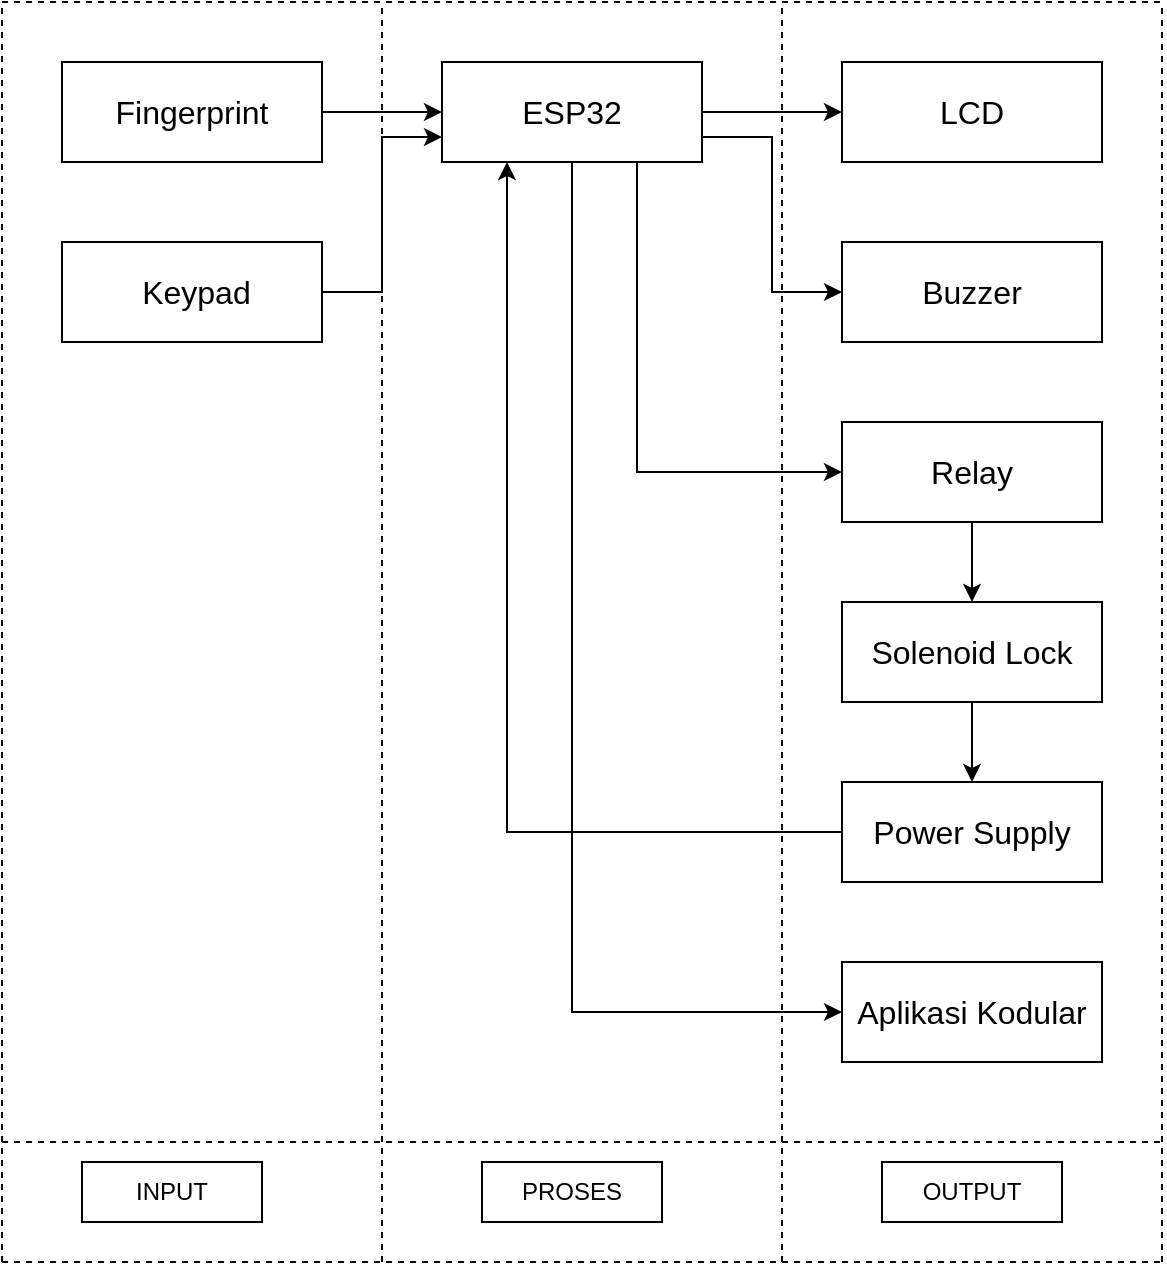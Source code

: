 <mxfile version="25.0.3">
  <diagram id="C5RBs43oDa-KdzZeNtuy" name="Page-1">
    <mxGraphModel dx="1591" dy="686" grid="1" gridSize="10" guides="1" tooltips="1" connect="1" arrows="1" fold="1" page="1" pageScale="1" pageWidth="827" pageHeight="1169" math="0" shadow="0">
      <root>
        <mxCell id="WIyWlLk6GJQsqaUBKTNV-0" />
        <mxCell id="WIyWlLk6GJQsqaUBKTNV-1" parent="WIyWlLk6GJQsqaUBKTNV-0" />
        <mxCell id="JmsN52CO30rL5K5f4-1D-8" style="edgeStyle=orthogonalEdgeStyle;rounded=0;orthogonalLoop=1;jettySize=auto;html=1;exitX=1;exitY=0.5;exitDx=0;exitDy=0;entryX=0;entryY=0.5;entryDx=0;entryDy=0;" edge="1" parent="WIyWlLk6GJQsqaUBKTNV-1" source="EJcTB-Yz7-hEAypqtfaZ-0" target="EJcTB-Yz7-hEAypqtfaZ-2">
          <mxGeometry relative="1" as="geometry" />
        </mxCell>
        <mxCell id="EJcTB-Yz7-hEAypqtfaZ-0" value="&lt;font size=&quot;3&quot;&gt;&lt;font style=&quot;vertical-align: inherit;&quot;&gt;&lt;font style=&quot;vertical-align: inherit;&quot;&gt;Fingerprint&lt;/font&gt;&lt;/font&gt;&lt;/font&gt;" style="rounded=0;whiteSpace=wrap;html=1;" parent="WIyWlLk6GJQsqaUBKTNV-1" vertex="1">
          <mxGeometry x="80" y="80" width="130" height="50" as="geometry" />
        </mxCell>
        <mxCell id="JmsN52CO30rL5K5f4-1D-19" style="edgeStyle=orthogonalEdgeStyle;rounded=0;orthogonalLoop=1;jettySize=auto;html=1;exitX=1;exitY=0.5;exitDx=0;exitDy=0;entryX=0;entryY=0.75;entryDx=0;entryDy=0;" edge="1" parent="WIyWlLk6GJQsqaUBKTNV-1" source="EJcTB-Yz7-hEAypqtfaZ-1" target="EJcTB-Yz7-hEAypqtfaZ-2">
          <mxGeometry relative="1" as="geometry" />
        </mxCell>
        <mxCell id="EJcTB-Yz7-hEAypqtfaZ-1" value="&lt;font size=&quot;3&quot;&gt;&lt;font style=&quot;vertical-align: inherit;&quot;&gt;&lt;font style=&quot;vertical-align: inherit;&quot;&gt;&amp;nbsp;Keypad&lt;/font&gt;&lt;/font&gt;&lt;/font&gt;" style="rounded=0;whiteSpace=wrap;html=1;" parent="WIyWlLk6GJQsqaUBKTNV-1" vertex="1">
          <mxGeometry x="80" y="170" width="130" height="50" as="geometry" />
        </mxCell>
        <mxCell id="JmsN52CO30rL5K5f4-1D-10" style="edgeStyle=orthogonalEdgeStyle;rounded=0;orthogonalLoop=1;jettySize=auto;html=1;exitX=1;exitY=0.5;exitDx=0;exitDy=0;entryX=0;entryY=0.5;entryDx=0;entryDy=0;" edge="1" parent="WIyWlLk6GJQsqaUBKTNV-1" source="EJcTB-Yz7-hEAypqtfaZ-2" target="EJcTB-Yz7-hEAypqtfaZ-3">
          <mxGeometry relative="1" as="geometry" />
        </mxCell>
        <mxCell id="JmsN52CO30rL5K5f4-1D-13" style="edgeStyle=orthogonalEdgeStyle;rounded=0;orthogonalLoop=1;jettySize=auto;html=1;exitX=1;exitY=0.75;exitDx=0;exitDy=0;entryX=0;entryY=0.5;entryDx=0;entryDy=0;" edge="1" parent="WIyWlLk6GJQsqaUBKTNV-1" source="EJcTB-Yz7-hEAypqtfaZ-2" target="EJcTB-Yz7-hEAypqtfaZ-6">
          <mxGeometry relative="1" as="geometry" />
        </mxCell>
        <mxCell id="JmsN52CO30rL5K5f4-1D-14" style="edgeStyle=orthogonalEdgeStyle;rounded=0;orthogonalLoop=1;jettySize=auto;html=1;exitX=0.5;exitY=1;exitDx=0;exitDy=0;entryX=0;entryY=0.5;entryDx=0;entryDy=0;" edge="1" parent="WIyWlLk6GJQsqaUBKTNV-1" source="EJcTB-Yz7-hEAypqtfaZ-2" target="EJcTB-Yz7-hEAypqtfaZ-7">
          <mxGeometry relative="1" as="geometry" />
        </mxCell>
        <mxCell id="JmsN52CO30rL5K5f4-1D-21" style="edgeStyle=orthogonalEdgeStyle;rounded=0;orthogonalLoop=1;jettySize=auto;html=1;exitX=0.75;exitY=1;exitDx=0;exitDy=0;entryX=0;entryY=0.5;entryDx=0;entryDy=0;" edge="1" parent="WIyWlLk6GJQsqaUBKTNV-1" source="EJcTB-Yz7-hEAypqtfaZ-2" target="EJcTB-Yz7-hEAypqtfaZ-4">
          <mxGeometry relative="1" as="geometry" />
        </mxCell>
        <mxCell id="EJcTB-Yz7-hEAypqtfaZ-2" value="&lt;font size=&quot;3&quot;&gt;&lt;font style=&quot;vertical-align: inherit;&quot;&gt;&lt;font style=&quot;vertical-align: inherit;&quot;&gt;ESP32&lt;/font&gt;&lt;/font&gt;&lt;/font&gt;" style="rounded=0;whiteSpace=wrap;html=1;" parent="WIyWlLk6GJQsqaUBKTNV-1" vertex="1">
          <mxGeometry x="270" y="80" width="130" height="50" as="geometry" />
        </mxCell>
        <mxCell id="EJcTB-Yz7-hEAypqtfaZ-3" value="&lt;font size=&quot;3&quot;&gt;&lt;font style=&quot;vertical-align: inherit;&quot;&gt;&lt;font style=&quot;vertical-align: inherit;&quot;&gt;LCD&lt;/font&gt;&lt;/font&gt;&lt;/font&gt;" style="rounded=0;whiteSpace=wrap;html=1;" parent="WIyWlLk6GJQsqaUBKTNV-1" vertex="1">
          <mxGeometry x="470" y="80" width="130" height="50" as="geometry" />
        </mxCell>
        <mxCell id="JmsN52CO30rL5K5f4-1D-15" style="edgeStyle=orthogonalEdgeStyle;rounded=0;orthogonalLoop=1;jettySize=auto;html=1;exitX=0.5;exitY=1;exitDx=0;exitDy=0;entryX=0.5;entryY=0;entryDx=0;entryDy=0;" edge="1" parent="WIyWlLk6GJQsqaUBKTNV-1" source="EJcTB-Yz7-hEAypqtfaZ-4" target="EJcTB-Yz7-hEAypqtfaZ-5">
          <mxGeometry relative="1" as="geometry" />
        </mxCell>
        <mxCell id="EJcTB-Yz7-hEAypqtfaZ-4" value="&lt;font size=&quot;3&quot;&gt;&lt;font style=&quot;vertical-align: inherit;&quot;&gt;&lt;font style=&quot;vertical-align: inherit;&quot;&gt;Relay&lt;/font&gt;&lt;/font&gt;&lt;/font&gt;" style="rounded=0;whiteSpace=wrap;html=1;" parent="WIyWlLk6GJQsqaUBKTNV-1" vertex="1">
          <mxGeometry x="470" y="260" width="130" height="50" as="geometry" />
        </mxCell>
        <mxCell id="JmsN52CO30rL5K5f4-1D-17" style="edgeStyle=orthogonalEdgeStyle;rounded=0;orthogonalLoop=1;jettySize=auto;html=1;exitX=0.5;exitY=1;exitDx=0;exitDy=0;entryX=0.5;entryY=0;entryDx=0;entryDy=0;" edge="1" parent="WIyWlLk6GJQsqaUBKTNV-1" source="EJcTB-Yz7-hEAypqtfaZ-5" target="JmsN52CO30rL5K5f4-1D-0">
          <mxGeometry relative="1" as="geometry" />
        </mxCell>
        <mxCell id="EJcTB-Yz7-hEAypqtfaZ-5" value="&lt;font size=&quot;3&quot;&gt;&lt;font style=&quot;vertical-align: inherit;&quot;&gt;&lt;font style=&quot;vertical-align: inherit;&quot;&gt;Solenoid Lock&lt;/font&gt;&lt;/font&gt;&lt;/font&gt;" style="rounded=0;whiteSpace=wrap;html=1;" parent="WIyWlLk6GJQsqaUBKTNV-1" vertex="1">
          <mxGeometry x="470" y="350" width="130" height="50" as="geometry" />
        </mxCell>
        <mxCell id="EJcTB-Yz7-hEAypqtfaZ-6" value="&lt;font size=&quot;3&quot;&gt;&lt;font style=&quot;vertical-align: inherit;&quot;&gt;&lt;font style=&quot;vertical-align: inherit;&quot;&gt;Buzzer&lt;/font&gt;&lt;/font&gt;&lt;/font&gt;" style="rounded=0;whiteSpace=wrap;html=1;" parent="WIyWlLk6GJQsqaUBKTNV-1" vertex="1">
          <mxGeometry x="470" y="170" width="130" height="50" as="geometry" />
        </mxCell>
        <mxCell id="EJcTB-Yz7-hEAypqtfaZ-7" value="&lt;font size=&quot;3&quot;&gt;&lt;font style=&quot;vertical-align: inherit;&quot;&gt;&lt;font style=&quot;vertical-align: inherit;&quot;&gt;Aplikasi Kodular&lt;/font&gt;&lt;/font&gt;&lt;/font&gt;" style="rounded=0;whiteSpace=wrap;html=1;" parent="WIyWlLk6GJQsqaUBKTNV-1" vertex="1">
          <mxGeometry x="470" y="530" width="130" height="50" as="geometry" />
        </mxCell>
        <mxCell id="EJcTB-Yz7-hEAypqtfaZ-17" value="" style="endArrow=none;dashed=1;html=1;rounded=0;" parent="WIyWlLk6GJQsqaUBKTNV-1" edge="1">
          <mxGeometry width="50" height="50" relative="1" as="geometry">
            <mxPoint x="50" y="50" as="sourcePoint" />
            <mxPoint x="630" y="50" as="targetPoint" />
          </mxGeometry>
        </mxCell>
        <mxCell id="EJcTB-Yz7-hEAypqtfaZ-20" value="&lt;font style=&quot;vertical-align: inherit;&quot;&gt;&lt;font style=&quot;vertical-align: inherit;&quot;&gt;INPUT&lt;/font&gt;&lt;/font&gt;" style="rounded=0;whiteSpace=wrap;html=1;" parent="WIyWlLk6GJQsqaUBKTNV-1" vertex="1">
          <mxGeometry x="90" y="630" width="90" height="30" as="geometry" />
        </mxCell>
        <mxCell id="EJcTB-Yz7-hEAypqtfaZ-21" value="&lt;font style=&quot;vertical-align: inherit;&quot;&gt;&lt;font style=&quot;vertical-align: inherit;&quot;&gt;PROSES&lt;/font&gt;&lt;/font&gt;" style="rounded=0;whiteSpace=wrap;html=1;" parent="WIyWlLk6GJQsqaUBKTNV-1" vertex="1">
          <mxGeometry x="290" y="630" width="90" height="30" as="geometry" />
        </mxCell>
        <mxCell id="EJcTB-Yz7-hEAypqtfaZ-22" value="&lt;font style=&quot;vertical-align: inherit;&quot;&gt;&lt;font style=&quot;vertical-align: inherit;&quot;&gt;OUTPUT&lt;/font&gt;&lt;/font&gt;" style="rounded=0;whiteSpace=wrap;html=1;" parent="WIyWlLk6GJQsqaUBKTNV-1" vertex="1">
          <mxGeometry x="490" y="630" width="90" height="30" as="geometry" />
        </mxCell>
        <mxCell id="EJcTB-Yz7-hEAypqtfaZ-23" value="" style="endArrow=none;dashed=1;html=1;rounded=0;" parent="WIyWlLk6GJQsqaUBKTNV-1" edge="1">
          <mxGeometry width="50" height="50" relative="1" as="geometry">
            <mxPoint x="50" y="680" as="sourcePoint" />
            <mxPoint x="50" y="50" as="targetPoint" />
          </mxGeometry>
        </mxCell>
        <mxCell id="EJcTB-Yz7-hEAypqtfaZ-24" value="" style="endArrow=none;dashed=1;html=1;rounded=0;" parent="WIyWlLk6GJQsqaUBKTNV-1" edge="1">
          <mxGeometry width="50" height="50" relative="1" as="geometry">
            <mxPoint x="630" y="680" as="sourcePoint" />
            <mxPoint x="630" y="50" as="targetPoint" />
          </mxGeometry>
        </mxCell>
        <mxCell id="JmsN52CO30rL5K5f4-1D-22" style="edgeStyle=orthogonalEdgeStyle;rounded=0;orthogonalLoop=1;jettySize=auto;html=1;exitX=0;exitY=0.5;exitDx=0;exitDy=0;entryX=0.25;entryY=1;entryDx=0;entryDy=0;" edge="1" parent="WIyWlLk6GJQsqaUBKTNV-1" source="JmsN52CO30rL5K5f4-1D-0" target="EJcTB-Yz7-hEAypqtfaZ-2">
          <mxGeometry relative="1" as="geometry" />
        </mxCell>
        <mxCell id="JmsN52CO30rL5K5f4-1D-0" value="&lt;font size=&quot;3&quot;&gt;Power Supply&lt;/font&gt;" style="rounded=0;whiteSpace=wrap;html=1;" vertex="1" parent="WIyWlLk6GJQsqaUBKTNV-1">
          <mxGeometry x="470" y="440" width="130" height="50" as="geometry" />
        </mxCell>
        <mxCell id="JmsN52CO30rL5K5f4-1D-4" value="" style="endArrow=none;dashed=1;html=1;rounded=0;" edge="1" parent="WIyWlLk6GJQsqaUBKTNV-1">
          <mxGeometry width="50" height="50" relative="1" as="geometry">
            <mxPoint x="50" y="680" as="sourcePoint" />
            <mxPoint x="630" y="680" as="targetPoint" />
          </mxGeometry>
        </mxCell>
        <mxCell id="JmsN52CO30rL5K5f4-1D-6" value="" style="endArrow=none;dashed=1;html=1;rounded=0;" edge="1" parent="WIyWlLk6GJQsqaUBKTNV-1">
          <mxGeometry width="50" height="50" relative="1" as="geometry">
            <mxPoint x="240" y="680" as="sourcePoint" />
            <mxPoint x="240" y="50" as="targetPoint" />
          </mxGeometry>
        </mxCell>
        <mxCell id="JmsN52CO30rL5K5f4-1D-7" value="" style="endArrow=none;dashed=1;html=1;rounded=0;" edge="1" parent="WIyWlLk6GJQsqaUBKTNV-1">
          <mxGeometry width="50" height="50" relative="1" as="geometry">
            <mxPoint x="440" y="680" as="sourcePoint" />
            <mxPoint x="440" y="50" as="targetPoint" />
          </mxGeometry>
        </mxCell>
        <mxCell id="JmsN52CO30rL5K5f4-1D-23" value="" style="endArrow=none;dashed=1;html=1;rounded=0;" edge="1" parent="WIyWlLk6GJQsqaUBKTNV-1">
          <mxGeometry width="50" height="50" relative="1" as="geometry">
            <mxPoint x="50" y="620" as="sourcePoint" />
            <mxPoint x="630" y="620" as="targetPoint" />
          </mxGeometry>
        </mxCell>
      </root>
    </mxGraphModel>
  </diagram>
</mxfile>
